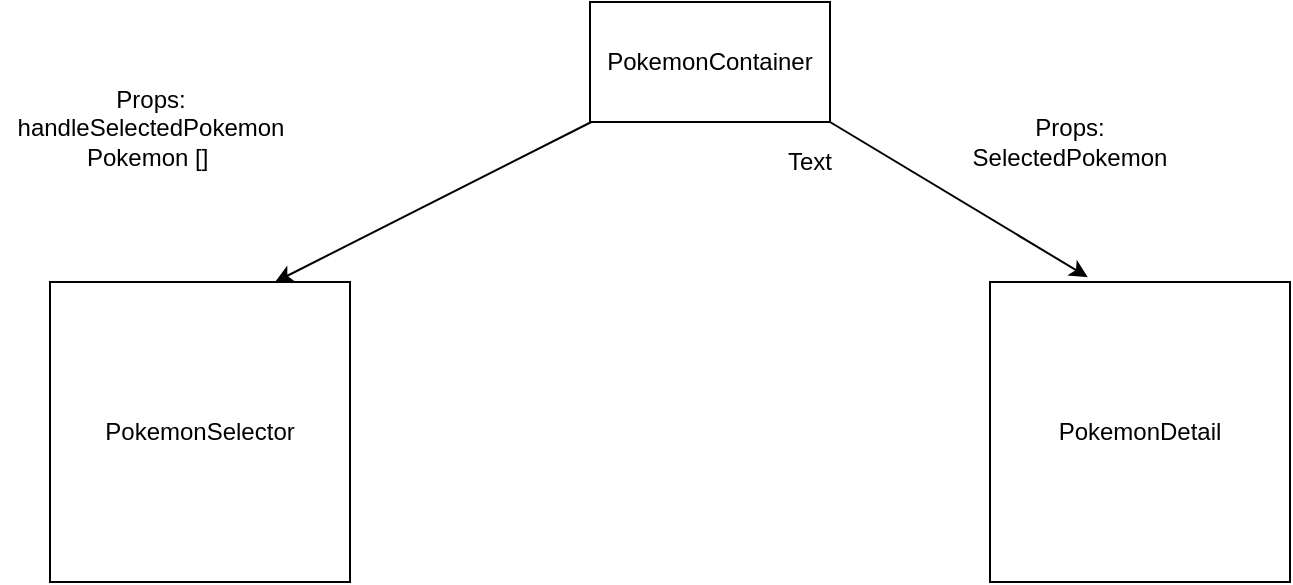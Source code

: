 <mxfile version="13.1.3">
    <diagram id="6hGFLwfOUW9BJ-s0fimq" name="Page-1">
        <mxGraphModel dx="1421" dy="694" grid="1" gridSize="10" guides="1" tooltips="1" connect="1" arrows="1" fold="1" page="1" pageScale="1" pageWidth="1654" pageHeight="1169" math="0" shadow="0">
            <root>
                <mxCell id="0"/>
                <mxCell id="1" parent="0"/>
                <mxCell id="2" value="PokemonContainer" style="rounded=0;whiteSpace=wrap;html=1;" vertex="1" parent="1">
                    <mxGeometry x="730" y="80" width="120" height="60" as="geometry"/>
                </mxCell>
                <mxCell id="3" value="PokemonSelector" style="whiteSpace=wrap;html=1;aspect=fixed;" vertex="1" parent="1">
                    <mxGeometry x="460" y="220" width="150" height="150" as="geometry"/>
                </mxCell>
                <mxCell id="4" value="PokemonDetail" style="whiteSpace=wrap;html=1;aspect=fixed;" vertex="1" parent="1">
                    <mxGeometry x="930" y="220" width="150" height="150" as="geometry"/>
                </mxCell>
                <mxCell id="10" value="" style="endArrow=classic;html=1;entryX=0.326;entryY=-0.016;entryDx=0;entryDy=0;entryPerimeter=0;exitX=1;exitY=1;exitDx=0;exitDy=0;" edge="1" parent="1" source="2" target="4">
                    <mxGeometry width="50" height="50" relative="1" as="geometry">
                        <mxPoint x="810" y="180" as="sourcePoint"/>
                        <mxPoint x="860" y="130" as="targetPoint"/>
                    </mxGeometry>
                </mxCell>
                <mxCell id="11" value="Props: SelectedPokemon" style="text;html=1;strokeColor=none;fillColor=none;align=center;verticalAlign=middle;whiteSpace=wrap;rounded=0;" vertex="1" parent="1">
                    <mxGeometry x="950" y="140" width="40" height="20" as="geometry"/>
                </mxCell>
                <mxCell id="12" value="" style="endArrow=classic;html=1;entryX=0.75;entryY=0;entryDx=0;entryDy=0;" edge="1" parent="1" source="2" target="3">
                    <mxGeometry width="50" height="50" relative="1" as="geometry">
                        <mxPoint x="810" y="180" as="sourcePoint"/>
                        <mxPoint x="860" y="130" as="targetPoint"/>
                    </mxGeometry>
                </mxCell>
                <mxCell id="13" value="Text" style="text;html=1;strokeColor=none;fillColor=none;align=center;verticalAlign=middle;whiteSpace=wrap;rounded=0;" vertex="1" parent="1">
                    <mxGeometry x="820" y="150" width="40" height="20" as="geometry"/>
                </mxCell>
                <mxCell id="14" value="Props:&lt;br&gt;handleSelectedPokemon&lt;br&gt;Pokemon []&amp;nbsp;" style="text;html=1;align=center;verticalAlign=middle;resizable=0;points=[];autosize=1;" vertex="1" parent="1">
                    <mxGeometry x="435" y="118" width="150" height="50" as="geometry"/>
                </mxCell>
            </root>
        </mxGraphModel>
    </diagram>
</mxfile>